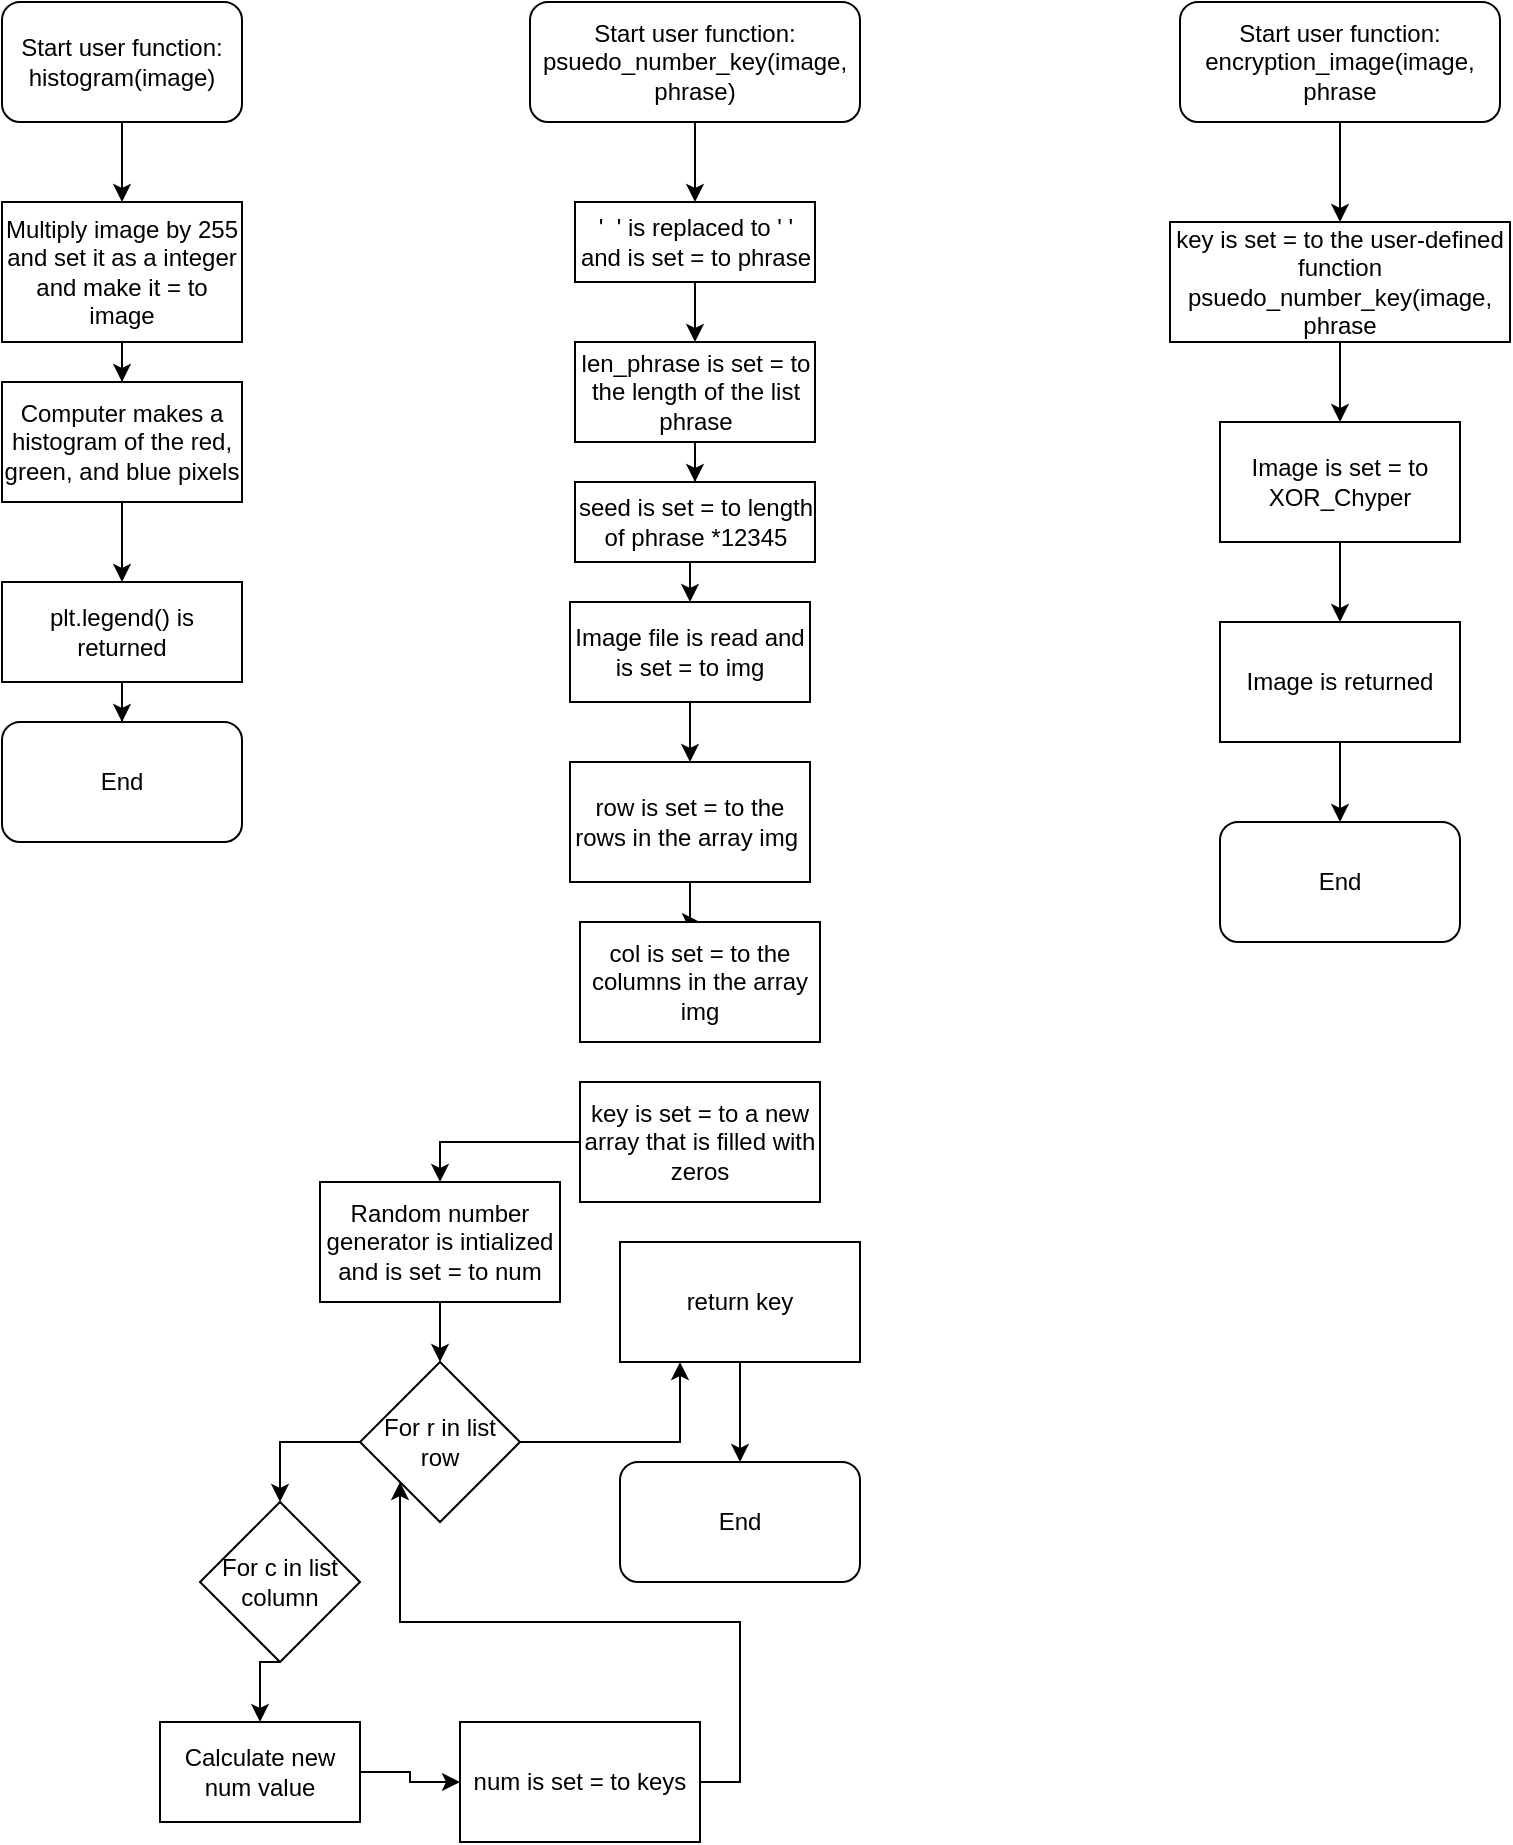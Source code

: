 <mxfile version="15.4.0" type="device"><diagram id="Voip7ShVjDLcajdsHUPA" name="Page-1"><mxGraphModel dx="1086" dy="806" grid="1" gridSize="10" guides="1" tooltips="1" connect="1" arrows="1" fold="1" page="1" pageScale="1" pageWidth="850" pageHeight="1100" math="0" shadow="0"><root><mxCell id="0"/><mxCell id="1" parent="0"/><mxCell id="f3XDnoIIlCgQYuplnebR-9" style="edgeStyle=orthogonalEdgeStyle;rounded=0;orthogonalLoop=1;jettySize=auto;html=1;" parent="1" source="f3XDnoIIlCgQYuplnebR-1" target="f3XDnoIIlCgQYuplnebR-10" edge="1"><mxGeometry relative="1" as="geometry"><mxPoint x="81" y="120" as="targetPoint"/></mxGeometry></mxCell><mxCell id="f3XDnoIIlCgQYuplnebR-1" value="Start user function:&lt;br&gt;histogram(image)" style="rounded=1;whiteSpace=wrap;html=1;" parent="1" vertex="1"><mxGeometry x="21" y="10" width="120" height="60" as="geometry"/></mxCell><mxCell id="UVBu9KeNHjaW2JQVPItf-1" style="edgeStyle=orthogonalEdgeStyle;rounded=0;orthogonalLoop=1;jettySize=auto;html=1;" parent="1" source="f3XDnoIIlCgQYuplnebR-10" target="UVBu9KeNHjaW2JQVPItf-2" edge="1"><mxGeometry relative="1" as="geometry"><mxPoint x="81" y="230" as="targetPoint"/></mxGeometry></mxCell><mxCell id="f3XDnoIIlCgQYuplnebR-10" value="Multiply image by 255 and set it as a integer and make it = to image" style="rounded=0;whiteSpace=wrap;html=1;" parent="1" vertex="1"><mxGeometry x="21" y="110" width="120" height="70" as="geometry"/></mxCell><mxCell id="UVBu9KeNHjaW2JQVPItf-4" value="" style="edgeStyle=orthogonalEdgeStyle;rounded=0;orthogonalLoop=1;jettySize=auto;html=1;" parent="1" source="UVBu9KeNHjaW2JQVPItf-2" target="UVBu9KeNHjaW2JQVPItf-3" edge="1"><mxGeometry relative="1" as="geometry"/></mxCell><mxCell id="UVBu9KeNHjaW2JQVPItf-2" value="Computer makes a histogram of the red, green, and blue pixels" style="rounded=0;whiteSpace=wrap;html=1;" parent="1" vertex="1"><mxGeometry x="21" y="200" width="120" height="60" as="geometry"/></mxCell><mxCell id="UVBu9KeNHjaW2JQVPItf-8" style="edgeStyle=orthogonalEdgeStyle;rounded=0;orthogonalLoop=1;jettySize=auto;html=1;" parent="1" source="UVBu9KeNHjaW2JQVPItf-3" target="UVBu9KeNHjaW2JQVPItf-9" edge="1"><mxGeometry relative="1" as="geometry"><mxPoint x="81" y="400" as="targetPoint"/></mxGeometry></mxCell><mxCell id="UVBu9KeNHjaW2JQVPItf-3" value="plt.legend() is returned" style="rounded=0;whiteSpace=wrap;html=1;" parent="1" vertex="1"><mxGeometry x="21" y="300" width="120" height="50" as="geometry"/></mxCell><mxCell id="UVBu9KeNHjaW2JQVPItf-9" value="End" style="rounded=1;whiteSpace=wrap;html=1;" parent="1" vertex="1"><mxGeometry x="21" y="370" width="120" height="60" as="geometry"/></mxCell><mxCell id="UVBu9KeNHjaW2JQVPItf-75" style="edgeStyle=orthogonalEdgeStyle;rounded=0;orthogonalLoop=1;jettySize=auto;html=1;exitX=0.5;exitY=1;exitDx=0;exitDy=0;entryX=0.5;entryY=0;entryDx=0;entryDy=0;" parent="1" source="UVBu9KeNHjaW2JQVPItf-76" target="UVBu9KeNHjaW2JQVPItf-78" edge="1"><mxGeometry relative="1" as="geometry"/></mxCell><mxCell id="UVBu9KeNHjaW2JQVPItf-76" value="Start user function:&lt;br&gt;psuedo_number_key(image, phrase)" style="rounded=1;whiteSpace=wrap;html=1;" parent="1" vertex="1"><mxGeometry x="285" y="10" width="165" height="60" as="geometry"/></mxCell><mxCell id="UVBu9KeNHjaW2JQVPItf-77" style="edgeStyle=orthogonalEdgeStyle;rounded=0;orthogonalLoop=1;jettySize=auto;html=1;" parent="1" source="UVBu9KeNHjaW2JQVPItf-78" target="UVBu9KeNHjaW2JQVPItf-80" edge="1"><mxGeometry relative="1" as="geometry"><mxPoint x="425" y="230" as="targetPoint"/></mxGeometry></mxCell><mxCell id="UVBu9KeNHjaW2JQVPItf-78" value="'&amp;nbsp; ' is replaced to ' ' and is set = to phrase" style="rounded=0;whiteSpace=wrap;html=1;" parent="1" vertex="1"><mxGeometry x="307.5" y="110" width="120" height="40" as="geometry"/></mxCell><mxCell id="UVBu9KeNHjaW2JQVPItf-103" style="edgeStyle=orthogonalEdgeStyle;rounded=0;orthogonalLoop=1;jettySize=auto;html=1;exitX=0.5;exitY=1;exitDx=0;exitDy=0;" parent="1" source="UVBu9KeNHjaW2JQVPItf-80" target="UVBu9KeNHjaW2JQVPItf-102" edge="1"><mxGeometry relative="1" as="geometry"/></mxCell><mxCell id="UVBu9KeNHjaW2JQVPItf-80" value="len_phrase is set = to the length of the list phrase" style="rounded=0;whiteSpace=wrap;html=1;" parent="1" vertex="1"><mxGeometry x="307.5" y="180" width="120" height="50" as="geometry"/></mxCell><mxCell id="UVBu9KeNHjaW2JQVPItf-81" style="edgeStyle=orthogonalEdgeStyle;rounded=0;orthogonalLoop=1;jettySize=auto;html=1;" parent="1" source="UVBu9KeNHjaW2JQVPItf-82" target="UVBu9KeNHjaW2JQVPItf-84" edge="1"><mxGeometry relative="1" as="geometry"><mxPoint x="425" y="390" as="targetPoint"/></mxGeometry></mxCell><mxCell id="UVBu9KeNHjaW2JQVPItf-82" value="Image file is read and is set = to img" style="rounded=0;whiteSpace=wrap;html=1;" parent="1" vertex="1"><mxGeometry x="305" y="310" width="120" height="50" as="geometry"/></mxCell><mxCell id="UVBu9KeNHjaW2JQVPItf-83" style="edgeStyle=orthogonalEdgeStyle;rounded=0;orthogonalLoop=1;jettySize=auto;html=1;exitX=0.5;exitY=1;exitDx=0;exitDy=0;" parent="1" source="UVBu9KeNHjaW2JQVPItf-84" target="UVBu9KeNHjaW2JQVPItf-85" edge="1"><mxGeometry relative="1" as="geometry"><mxPoint x="425" y="440" as="targetPoint"/></mxGeometry></mxCell><mxCell id="UVBu9KeNHjaW2JQVPItf-84" value="row is set = to the rows in the array img&amp;nbsp;" style="rounded=0;whiteSpace=wrap;html=1;" parent="1" vertex="1"><mxGeometry x="305" y="390" width="120" height="60" as="geometry"/></mxCell><mxCell id="UVBu9KeNHjaW2JQVPItf-85" value="col is set = to the columns in the array img" style="rounded=0;whiteSpace=wrap;html=1;" parent="1" vertex="1"><mxGeometry x="310" y="470" width="120" height="60" as="geometry"/></mxCell><mxCell id="UVBu9KeNHjaW2JQVPItf-86" style="edgeStyle=orthogonalEdgeStyle;rounded=0;orthogonalLoop=1;jettySize=auto;html=1;entryX=0.5;entryY=0;entryDx=0;entryDy=0;" parent="1" source="UVBu9KeNHjaW2JQVPItf-87" target="UVBu9KeNHjaW2JQVPItf-89" edge="1"><mxGeometry relative="1" as="geometry"/></mxCell><mxCell id="UVBu9KeNHjaW2JQVPItf-87" value="key is set = to a new array that is filled with zeros" style="rounded=0;whiteSpace=wrap;html=1;" parent="1" vertex="1"><mxGeometry x="310" y="550" width="120" height="60" as="geometry"/></mxCell><mxCell id="UVBu9KeNHjaW2JQVPItf-88" style="edgeStyle=orthogonalEdgeStyle;rounded=0;orthogonalLoop=1;jettySize=auto;html=1;" parent="1" source="UVBu9KeNHjaW2JQVPItf-89" target="UVBu9KeNHjaW2JQVPItf-92" edge="1"><mxGeometry relative="1" as="geometry"/></mxCell><mxCell id="UVBu9KeNHjaW2JQVPItf-89" value="Random number generator is intialized and is set = to num" style="rounded=0;whiteSpace=wrap;html=1;" parent="1" vertex="1"><mxGeometry x="180" y="600" width="120" height="60" as="geometry"/></mxCell><mxCell id="UVBu9KeNHjaW2JQVPItf-90" style="edgeStyle=orthogonalEdgeStyle;rounded=0;orthogonalLoop=1;jettySize=auto;html=1;exitX=0;exitY=0.5;exitDx=0;exitDy=0;entryX=0.5;entryY=0;entryDx=0;entryDy=0;" parent="1" source="UVBu9KeNHjaW2JQVPItf-92" target="UVBu9KeNHjaW2JQVPItf-94" edge="1"><mxGeometry relative="1" as="geometry"/></mxCell><mxCell id="UVBu9KeNHjaW2JQVPItf-91" style="edgeStyle=orthogonalEdgeStyle;rounded=0;orthogonalLoop=1;jettySize=auto;html=1;exitX=1;exitY=0.5;exitDx=0;exitDy=0;entryX=0.25;entryY=1;entryDx=0;entryDy=0;" parent="1" source="UVBu9KeNHjaW2JQVPItf-92" target="UVBu9KeNHjaW2JQVPItf-98" edge="1"><mxGeometry relative="1" as="geometry"><mxPoint x="389" y="730" as="targetPoint"/></mxGeometry></mxCell><mxCell id="UVBu9KeNHjaW2JQVPItf-92" value="For r in list row" style="rhombus;whiteSpace=wrap;html=1;" parent="1" vertex="1"><mxGeometry x="200" y="690" width="80" height="80" as="geometry"/></mxCell><mxCell id="UVBu9KeNHjaW2JQVPItf-93" style="edgeStyle=orthogonalEdgeStyle;rounded=0;orthogonalLoop=1;jettySize=auto;html=1;exitX=0.5;exitY=1;exitDx=0;exitDy=0;entryX=0.5;entryY=0;entryDx=0;entryDy=0;" parent="1" source="UVBu9KeNHjaW2JQVPItf-94" target="UVBu9KeNHjaW2JQVPItf-95" edge="1"><mxGeometry relative="1" as="geometry"/></mxCell><mxCell id="UVBu9KeNHjaW2JQVPItf-94" value="For c in list column" style="rhombus;whiteSpace=wrap;html=1;" parent="1" vertex="1"><mxGeometry x="120" y="760" width="80" height="80" as="geometry"/></mxCell><mxCell id="UVBu9KeNHjaW2JQVPItf-107" style="edgeStyle=orthogonalEdgeStyle;rounded=0;orthogonalLoop=1;jettySize=auto;html=1;entryX=0;entryY=0.5;entryDx=0;entryDy=0;" parent="1" source="UVBu9KeNHjaW2JQVPItf-95" target="UVBu9KeNHjaW2JQVPItf-96" edge="1"><mxGeometry relative="1" as="geometry"/></mxCell><mxCell id="UVBu9KeNHjaW2JQVPItf-95" value="Calculate new num value" style="rounded=0;whiteSpace=wrap;html=1;" parent="1" vertex="1"><mxGeometry x="100" y="870" width="100" height="50" as="geometry"/></mxCell><mxCell id="UVBu9KeNHjaW2JQVPItf-101" style="edgeStyle=orthogonalEdgeStyle;rounded=0;orthogonalLoop=1;jettySize=auto;html=1;exitX=1;exitY=0.5;exitDx=0;exitDy=0;entryX=0;entryY=1;entryDx=0;entryDy=0;" parent="1" source="UVBu9KeNHjaW2JQVPItf-96" target="UVBu9KeNHjaW2JQVPItf-92" edge="1"><mxGeometry relative="1" as="geometry"/></mxCell><mxCell id="UVBu9KeNHjaW2JQVPItf-96" value="num is set = to keys" style="rounded=0;whiteSpace=wrap;html=1;" parent="1" vertex="1"><mxGeometry x="250" y="870" width="120" height="60" as="geometry"/></mxCell><mxCell id="UVBu9KeNHjaW2JQVPItf-97" style="edgeStyle=orthogonalEdgeStyle;rounded=0;orthogonalLoop=1;jettySize=auto;html=1;" parent="1" source="UVBu9KeNHjaW2JQVPItf-98" target="UVBu9KeNHjaW2JQVPItf-99" edge="1"><mxGeometry relative="1" as="geometry"><mxPoint x="449" y="810" as="targetPoint"/></mxGeometry></mxCell><mxCell id="UVBu9KeNHjaW2JQVPItf-98" value="return key" style="rounded=0;whiteSpace=wrap;html=1;" parent="1" vertex="1"><mxGeometry x="330" y="630" width="120" height="60" as="geometry"/></mxCell><mxCell id="UVBu9KeNHjaW2JQVPItf-99" value="End" style="rounded=1;whiteSpace=wrap;html=1;" parent="1" vertex="1"><mxGeometry x="330" y="740" width="120" height="60" as="geometry"/></mxCell><mxCell id="UVBu9KeNHjaW2JQVPItf-104" style="edgeStyle=orthogonalEdgeStyle;rounded=0;orthogonalLoop=1;jettySize=auto;html=1;exitX=0.5;exitY=1;exitDx=0;exitDy=0;entryX=0.5;entryY=0;entryDx=0;entryDy=0;" parent="1" source="UVBu9KeNHjaW2JQVPItf-102" target="UVBu9KeNHjaW2JQVPItf-82" edge="1"><mxGeometry relative="1" as="geometry"/></mxCell><mxCell id="UVBu9KeNHjaW2JQVPItf-102" value="seed is set = to length of phrase *12345" style="rounded=0;whiteSpace=wrap;html=1;" parent="1" vertex="1"><mxGeometry x="307.5" y="250" width="120" height="40" as="geometry"/></mxCell><mxCell id="W3mFZIOJlmhCPQEzFgyi-2" style="edgeStyle=orthogonalEdgeStyle;rounded=0;orthogonalLoop=1;jettySize=auto;html=1;" parent="1" source="W3mFZIOJlmhCPQEzFgyi-1" target="W3mFZIOJlmhCPQEzFgyi-3" edge="1"><mxGeometry relative="1" as="geometry"><mxPoint x="690" y="120" as="targetPoint"/></mxGeometry></mxCell><mxCell id="W3mFZIOJlmhCPQEzFgyi-1" value="Start user function:&lt;br&gt;encryption_image(image, phrase" style="rounded=1;whiteSpace=wrap;html=1;" parent="1" vertex="1"><mxGeometry x="610" y="10" width="160" height="60" as="geometry"/></mxCell><mxCell id="W3mFZIOJlmhCPQEzFgyi-4" style="edgeStyle=orthogonalEdgeStyle;rounded=0;orthogonalLoop=1;jettySize=auto;html=1;" parent="1" source="W3mFZIOJlmhCPQEzFgyi-3" target="W3mFZIOJlmhCPQEzFgyi-5" edge="1"><mxGeometry relative="1" as="geometry"><mxPoint x="690" y="230" as="targetPoint"/></mxGeometry></mxCell><mxCell id="W3mFZIOJlmhCPQEzFgyi-3" value="key is set = to the user-defined function psuedo_number_key(image, phrase" style="rounded=0;whiteSpace=wrap;html=1;" parent="1" vertex="1"><mxGeometry x="605" y="120" width="170" height="60" as="geometry"/></mxCell><mxCell id="W3mFZIOJlmhCPQEzFgyi-6" style="edgeStyle=orthogonalEdgeStyle;rounded=0;orthogonalLoop=1;jettySize=auto;html=1;" parent="1" source="W3mFZIOJlmhCPQEzFgyi-5" edge="1"><mxGeometry relative="1" as="geometry"><mxPoint x="690" y="320" as="targetPoint"/></mxGeometry></mxCell><mxCell id="W3mFZIOJlmhCPQEzFgyi-5" value="Image is set = to XOR_Chyper" style="rounded=0;whiteSpace=wrap;html=1;" parent="1" vertex="1"><mxGeometry x="630" y="220" width="120" height="60" as="geometry"/></mxCell><mxCell id="W3mFZIOJlmhCPQEzFgyi-8" style="edgeStyle=orthogonalEdgeStyle;rounded=0;orthogonalLoop=1;jettySize=auto;html=1;" parent="1" source="W3mFZIOJlmhCPQEzFgyi-7" target="W3mFZIOJlmhCPQEzFgyi-9" edge="1"><mxGeometry relative="1" as="geometry"><mxPoint x="690" y="420" as="targetPoint"/></mxGeometry></mxCell><mxCell id="W3mFZIOJlmhCPQEzFgyi-7" value="Image is returned" style="rounded=0;whiteSpace=wrap;html=1;" parent="1" vertex="1"><mxGeometry x="630" y="320" width="120" height="60" as="geometry"/></mxCell><mxCell id="W3mFZIOJlmhCPQEzFgyi-9" value="End" style="rounded=1;whiteSpace=wrap;html=1;" parent="1" vertex="1"><mxGeometry x="630" y="420" width="120" height="60" as="geometry"/></mxCell></root></mxGraphModel></diagram></mxfile>